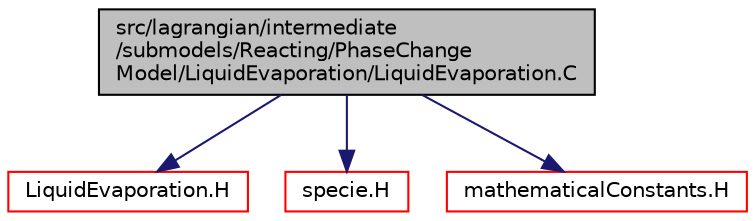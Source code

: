 digraph "src/lagrangian/intermediate/submodels/Reacting/PhaseChangeModel/LiquidEvaporation/LiquidEvaporation.C"
{
  bgcolor="transparent";
  edge [fontname="Helvetica",fontsize="10",labelfontname="Helvetica",labelfontsize="10"];
  node [fontname="Helvetica",fontsize="10",shape=record];
  Node1 [label="src/lagrangian/intermediate\l/submodels/Reacting/PhaseChange\lModel/LiquidEvaporation/LiquidEvaporation.C",height=0.2,width=0.4,color="black", fillcolor="grey75", style="filled", fontcolor="black"];
  Node1 -> Node2 [color="midnightblue",fontsize="10",style="solid",fontname="Helvetica"];
  Node2 [label="LiquidEvaporation.H",height=0.2,width=0.4,color="red",URL="$a06992.html"];
  Node1 -> Node3 [color="midnightblue",fontsize="10",style="solid",fontname="Helvetica"];
  Node3 [label="specie.H",height=0.2,width=0.4,color="red",URL="$a10535.html"];
  Node1 -> Node4 [color="midnightblue",fontsize="10",style="solid",fontname="Helvetica"];
  Node4 [label="mathematicalConstants.H",height=0.2,width=0.4,color="red",URL="$a08346.html"];
}

